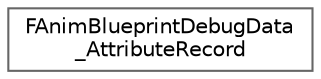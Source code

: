 digraph "Graphical Class Hierarchy"
{
 // INTERACTIVE_SVG=YES
 // LATEX_PDF_SIZE
  bgcolor="transparent";
  edge [fontname=Helvetica,fontsize=10,labelfontname=Helvetica,labelfontsize=10];
  node [fontname=Helvetica,fontsize=10,shape=box,height=0.2,width=0.4];
  rankdir="LR";
  Node0 [id="Node000000",label="FAnimBlueprintDebugData\l_AttributeRecord",height=0.2,width=0.4,color="grey40", fillcolor="white", style="filled",URL="$dc/d26/structFAnimBlueprintDebugData__AttributeRecord.html",tooltip=" "];
}
